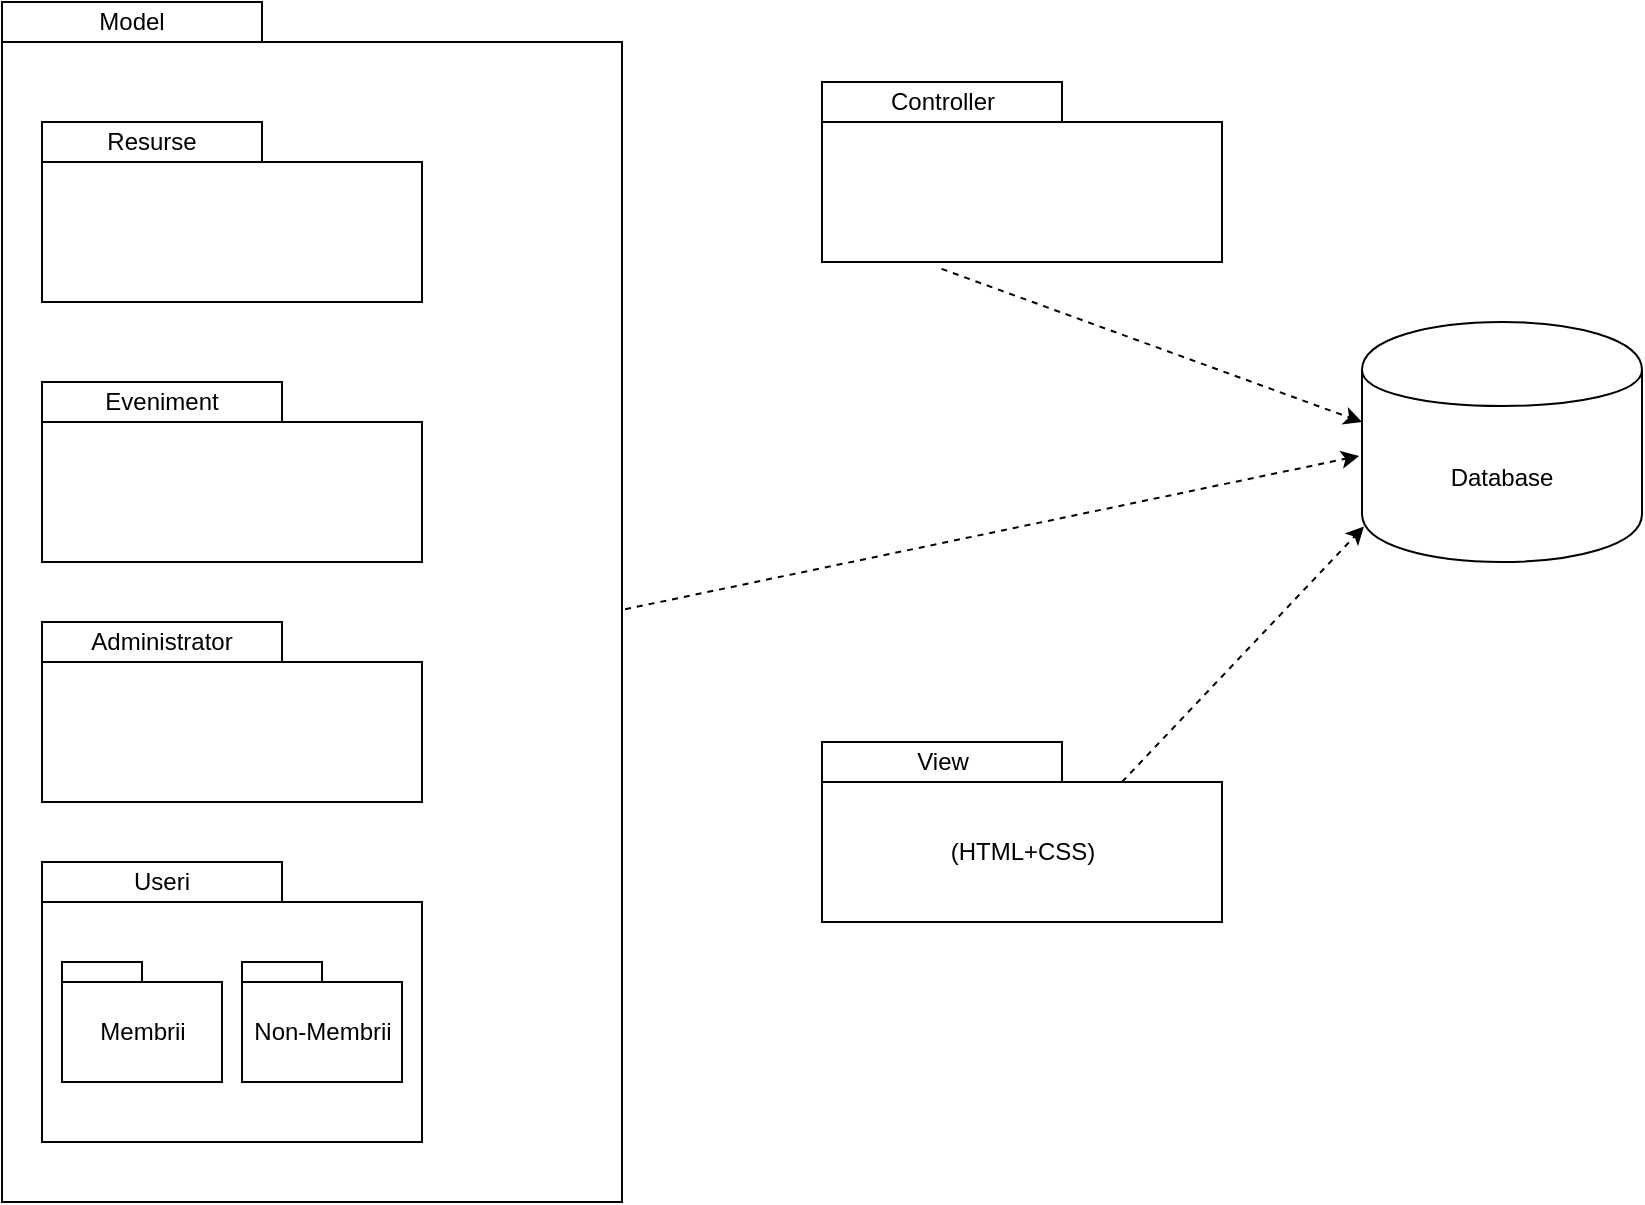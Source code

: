 <mxfile version="14.5.3" type="device"><diagram id="NQHH_2I6nx-EOdr5Yish" name="Page-1"><mxGraphModel dx="1865" dy="523" grid="1" gridSize="10" guides="1" tooltips="1" connect="1" arrows="1" fold="1" page="1" pageScale="1" pageWidth="827" pageHeight="1169" math="0" shadow="0"><root><mxCell id="0"/><mxCell id="1" parent="0"/><mxCell id="JTQRcPHIrUzMrGzM28pP-1" value="Model" style="rounded=0;whiteSpace=wrap;html=1;" vertex="1" parent="1"><mxGeometry x="-10" y="20" width="130" height="20" as="geometry"/></mxCell><mxCell id="JTQRcPHIrUzMrGzM28pP-2" value="Resurse" style="rounded=0;whiteSpace=wrap;html=1;" vertex="1" parent="1"><mxGeometry x="10" y="80" width="110" height="20" as="geometry"/></mxCell><mxCell id="JTQRcPHIrUzMrGzM28pP-6" value="Eveniment" style="rounded=0;whiteSpace=wrap;html=1;" vertex="1" parent="1"><mxGeometry x="10" y="210" width="120" height="20" as="geometry"/></mxCell><mxCell id="JTQRcPHIrUzMrGzM28pP-8" value="Administrator" style="rounded=0;whiteSpace=wrap;html=1;" vertex="1" parent="1"><mxGeometry x="10" y="330" width="120" height="20" as="geometry"/></mxCell><mxCell id="JTQRcPHIrUzMrGzM28pP-10" value="Useri" style="rounded=0;whiteSpace=wrap;html=1;" vertex="1" parent="1"><mxGeometry x="10" y="450" width="120" height="20" as="geometry"/></mxCell><mxCell id="JTQRcPHIrUzMrGzM28pP-15" value="" style="html=1;dashed=0;whitespace=wrap;" vertex="1" parent="1"><mxGeometry x="10" y="100" width="190" height="70" as="geometry"/></mxCell><mxCell id="JTQRcPHIrUzMrGzM28pP-21" value="" style="html=1;dashed=0;whitespace=wrap;" vertex="1" parent="1"><mxGeometry x="10" y="230" width="190" height="70" as="geometry"/></mxCell><mxCell id="JTQRcPHIrUzMrGzM28pP-24" value="" style="html=1;dashed=0;whitespace=wrap;" vertex="1" parent="1"><mxGeometry x="10" y="350" width="190" height="70" as="geometry"/></mxCell><mxCell id="JTQRcPHIrUzMrGzM28pP-28" value="" style="html=1;dashed=0;whitespace=wrap;" vertex="1" parent="1"><mxGeometry x="10" y="470" width="190" height="120" as="geometry"/></mxCell><mxCell id="JTQRcPHIrUzMrGzM28pP-29" value="Membrii" style="html=1;dashed=0;whitespace=wrap;" vertex="1" parent="1"><mxGeometry x="20" y="510" width="80" height="50" as="geometry"/></mxCell><mxCell id="JTQRcPHIrUzMrGzM28pP-30" value="Non-Membrii" style="html=1;dashed=0;whitespace=wrap;" vertex="1" parent="1"><mxGeometry x="110" y="510" width="80" height="50" as="geometry"/></mxCell><mxCell id="JTQRcPHIrUzMrGzM28pP-32" value="" style="html=1;dashed=0;whitespace=wrap;" vertex="1" parent="1"><mxGeometry x="20" y="500" width="40" height="10" as="geometry"/></mxCell><mxCell id="JTQRcPHIrUzMrGzM28pP-33" value="" style="html=1;dashed=0;whitespace=wrap;" vertex="1" parent="1"><mxGeometry x="110" y="500" width="40" height="10" as="geometry"/></mxCell><mxCell id="JTQRcPHIrUzMrGzM28pP-34" value="" style="html=1;dashed=0;whitespace=wrap;fillColor=none;" vertex="1" parent="1"><mxGeometry x="-10" y="40" width="310" height="580" as="geometry"/></mxCell><mxCell id="JTQRcPHIrUzMrGzM28pP-35" value="" style="html=1;dashed=0;whitespace=wrap;fillColor=none;" vertex="1" parent="1"><mxGeometry x="400" y="80" width="200" height="70" as="geometry"/></mxCell><mxCell id="JTQRcPHIrUzMrGzM28pP-36" value="Controller" style="html=1;dashed=0;whitespace=wrap;fillColor=none;" vertex="1" parent="1"><mxGeometry x="400" y="60" width="120" height="20" as="geometry"/></mxCell><mxCell id="JTQRcPHIrUzMrGzM28pP-37" value="(HTML+CSS)" style="html=1;dashed=0;whitespace=wrap;fillColor=none;" vertex="1" parent="1"><mxGeometry x="400" y="410" width="200" height="70" as="geometry"/></mxCell><mxCell id="JTQRcPHIrUzMrGzM28pP-38" value="View" style="html=1;dashed=0;whitespace=wrap;fillColor=none;" vertex="1" parent="1"><mxGeometry x="400" y="390" width="120" height="20" as="geometry"/></mxCell><mxCell id="JTQRcPHIrUzMrGzM28pP-39" value="Database" style="shape=cylinder;whiteSpace=wrap;html=1;boundedLbl=1;backgroundOutline=1;fillColor=none;" vertex="1" parent="1"><mxGeometry x="670" y="180" width="140" height="120" as="geometry"/></mxCell><mxCell id="JTQRcPHIrUzMrGzM28pP-40" value="" style="endArrow=classic;html=1;dashed=1;exitX=1.005;exitY=0.489;exitDx=0;exitDy=0;exitPerimeter=0;entryX=-0.01;entryY=0.558;entryDx=0;entryDy=0;entryPerimeter=0;" edge="1" parent="1" source="JTQRcPHIrUzMrGzM28pP-34" target="JTQRcPHIrUzMrGzM28pP-39"><mxGeometry width="50" height="50" relative="1" as="geometry"><mxPoint x="370" y="340" as="sourcePoint"/><mxPoint x="420" y="290" as="targetPoint"/></mxGeometry></mxCell><mxCell id="JTQRcPHIrUzMrGzM28pP-41" value="" style="endArrow=classic;html=1;dashed=1;exitX=0.75;exitY=0;exitDx=0;exitDy=0;entryX=0.007;entryY=0.852;entryDx=0;entryDy=0;entryPerimeter=0;" edge="1" parent="1" source="JTQRcPHIrUzMrGzM28pP-37" target="JTQRcPHIrUzMrGzM28pP-39"><mxGeometry width="50" height="50" relative="1" as="geometry"><mxPoint x="311.55" y="333.62" as="sourcePoint"/><mxPoint x="678.6" y="256.96" as="targetPoint"/></mxGeometry></mxCell><mxCell id="JTQRcPHIrUzMrGzM28pP-42" value="" style="endArrow=classic;html=1;dashed=1;exitX=0.299;exitY=1.049;exitDx=0;exitDy=0;entryX=0;entryY=0.417;entryDx=0;entryDy=0;entryPerimeter=0;exitPerimeter=0;" edge="1" parent="1" source="JTQRcPHIrUzMrGzM28pP-35" target="JTQRcPHIrUzMrGzM28pP-39"><mxGeometry width="50" height="50" relative="1" as="geometry"><mxPoint x="560" y="420" as="sourcePoint"/><mxPoint x="680.98" y="292.24" as="targetPoint"/></mxGeometry></mxCell></root></mxGraphModel></diagram></mxfile>